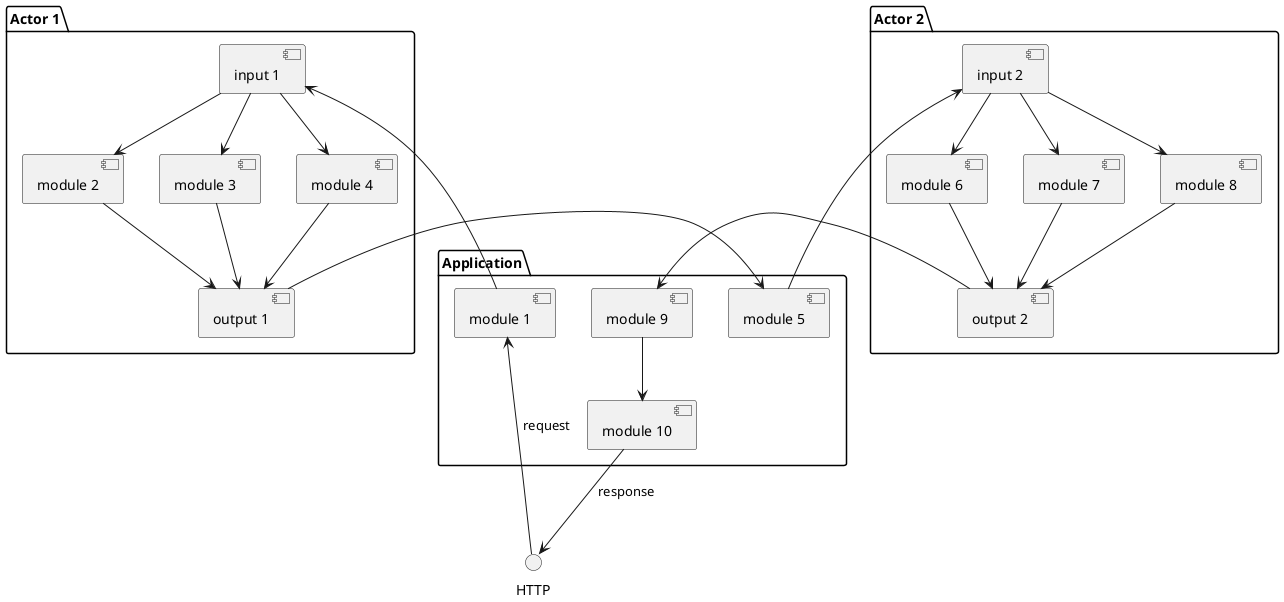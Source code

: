 @startuml

interface HTTP

package "Application" {
  [module 1] <-- HTTP: request
  [module 5]
  [module 9]
  [module 9] --> [module 10]
  [module 10] --> HTTP : response
}

package "Actor 1" {
  [input 1]
  [module 2]
  [module 3]
  [module 4]
  [output 1]

  [module 1] -> [input 1]
  [input 1] --> [module 2]
  [input 1] --> [module 3]
  [input 1] --> [module 4]
  [module 2] --> [output 1]
  [module 3] --> [output 1]
  [module 4] --> [output 1]
  [output 1] -> [module 5]
}

package "Actor 2" {
  [input 2]
  [module 6]
  [module 7]
  [module 8]
  [output 2]

  [module 5] -> [input 2]
  [input 2] --> [module 6]
  [input 2] --> [module 7]
  [input 2] --> [module 8]
  [module 6] --> [output 2]
  [module 7] --> [output 2]
  [module 8] --> [output 2]
  [output 2] -> [module 9]
}

@enduml